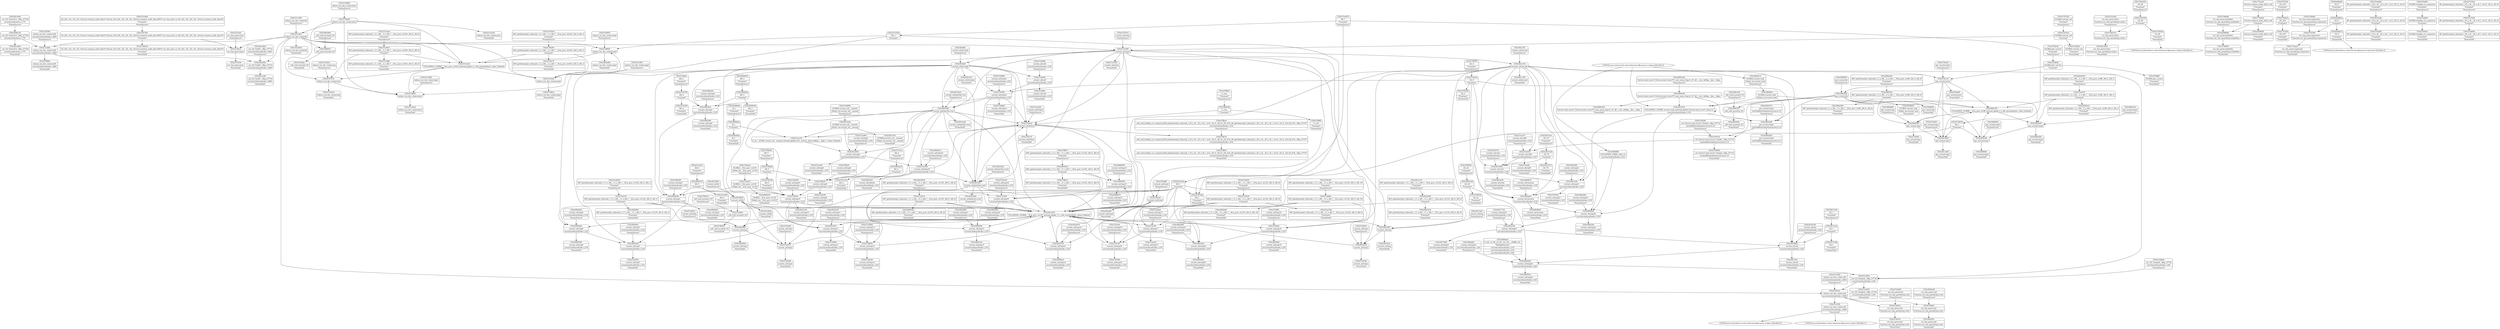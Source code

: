 digraph {
	CE0x5806cf0 [shape=record,shape=Mrecord,label="{CE0x5806cf0|i1_true|*Constant*}"]
	CE0x57f0be0 [shape=record,shape=Mrecord,label="{CE0x57f0be0|current_sid:tmp9|security/selinux/hooks.c,218}"]
	CE0x74b3250 [shape=record,shape=Mrecord,label="{CE0x74b3250|i16_49|*Constant*|*SummSource*}"]
	CE0x57ec580 [shape=record,shape=Mrecord,label="{CE0x57ec580|selinux_tun_dev_create:tmp2|*SummSource*}"]
	CE0x57f03b0 [shape=record,shape=Mrecord,label="{CE0x57f03b0|i32_22|*Constant*|*SummSource*}"]
	CE0x580d990 [shape=record,shape=Mrecord,label="{CE0x580d990|COLLAPSED:_CMRE:_elem_0::|security/selinux/hooks.c,218}"]
	CE0x57d6b80 [shape=record,shape=Mrecord,label="{CE0x57d6b80|avc_has_perm:auditdata|Function::avc_has_perm&Arg::auditdata::|*SummSource*}"]
	CE0x57f5200 [shape=record,shape=Mrecord,label="{CE0x57f5200|i32_0|*Constant*|*SummSink*}"]
	CE0x58180a0 [shape=record,shape=Mrecord,label="{CE0x58180a0|current_sid:sid|security/selinux/hooks.c,220}"]
	CE0x58093e0 [shape=record,shape=Mrecord,label="{CE0x58093e0|i64*_getelementptr_inbounds_(_11_x_i64_,_11_x_i64_*___llvm_gcov_ctr125,_i64_0,_i64_8)|*Constant*}"]
	CE0x5800230 [shape=record,shape=Mrecord,label="{CE0x5800230|GLOBAL:__llvm_gcov_ctr125|Global_var:__llvm_gcov_ctr125|*SummSink*}"]
	CE0x57ea420 [shape=record,shape=Mrecord,label="{CE0x57ea420|current_sid:if.then|*SummSource*}"]
	CE0x5801b30 [shape=record,shape=Mrecord,label="{CE0x5801b30|current_sid:cred|security/selinux/hooks.c,218|*SummSink*}"]
	CE0x580daa0 [shape=record,shape=Mrecord,label="{CE0x580daa0|current_sid:security|security/selinux/hooks.c,218}"]
	CE0x57f0f00 [shape=record,shape=Mrecord,label="{CE0x57f0f00|selinux_tun_dev_create:call1|security/selinux/hooks.c,4661|*SummSink*}"]
	CE0x57e6ed0 [shape=record,shape=Mrecord,label="{CE0x57e6ed0|current_sid:tmp3|*SummSink*}"]
	CE0x50d8120 [shape=record,shape=Mrecord,label="{CE0x50d8120|_ret_i32_%retval.0,_!dbg_!27728|security/selinux/avc.c,775}"]
	CE0x57e1b00 [shape=record,shape=Mrecord,label="{CE0x57e1b00|selinux_tun_dev_create:call|security/selinux/hooks.c,4652|*SummSource*}"]
	CE0x5806bc0 [shape=record,shape=Mrecord,label="{CE0x5806bc0|current_sid:tmp14|security/selinux/hooks.c,218|*SummSink*}"]
	CE0x5802c90 [shape=record,shape=Mrecord,label="{CE0x5802c90|current_sid:tobool1|security/selinux/hooks.c,218|*SummSink*}"]
	CE0x57e95f0 [shape=record,shape=Mrecord,label="{CE0x57e95f0|current_sid:tobool|security/selinux/hooks.c,218}"]
	CE0x5815400 [shape=record,shape=Mrecord,label="{CE0x5815400|current_sid:cred|security/selinux/hooks.c,218}"]
	CE0x57eef40 [shape=record,shape=Mrecord,label="{CE0x57eef40|get_current:tmp1|*SummSource*}"]
	CE0x57f4d50 [shape=record,shape=Mrecord,label="{CE0x57f4d50|i64*_getelementptr_inbounds_(_2_x_i64_,_2_x_i64_*___llvm_gcov_ctr410,_i64_0,_i64_1)|*Constant*}"]
	CE0x5815120 [shape=record,shape=Mrecord,label="{CE0x5815120|i32_78|*Constant*}"]
	CE0x5814870 [shape=record,shape=Mrecord,label="{CE0x5814870|current_sid:tmp11|security/selinux/hooks.c,218}"]
	CE0x58059c0 [shape=record,shape=Mrecord,label="{CE0x58059c0|current_sid:tmp4|security/selinux/hooks.c,218}"]
	"CONST[source:0(mediator),value:2(dynamic)][purpose:{object}][SnkIdx:2]"
	CE0x580e4a0 [shape=record,shape=Mrecord,label="{CE0x580e4a0|get_current:bb}"]
	CE0x57f0240 [shape=record,shape=Mrecord,label="{CE0x57f0240|current_sid:tmp21|security/selinux/hooks.c,218|*SummSink*}"]
	CE0x57f1920 [shape=record,shape=Mrecord,label="{CE0x57f1920|i32_218|*Constant*|*SummSource*}"]
	CE0x57edb10 [shape=record,shape=Mrecord,label="{CE0x57edb10|current_sid:tmp2|*SummSource*}"]
	CE0x57d7220 [shape=record,shape=Mrecord,label="{CE0x57d7220|GLOBAL:current_sid|*Constant*|*SummSource*}"]
	CE0x581ecd0 [shape=record,shape=Mrecord,label="{CE0x581ecd0|_ret_i32_%call1,_!dbg_!27714|security/selinux/hooks.c,4661|*SummSink*}"]
	CE0x57fc790 [shape=record,shape=Mrecord,label="{CE0x57fc790|i32_(i32,_i32,_i16,_i32,_%struct.common_audit_data*)*_bitcast_(i32_(i32,_i32,_i16,_i32,_%struct.common_audit_data.495*)*_avc_has_perm_to_i32_(i32,_i32,_i16,_i32,_%struct.common_audit_data*)*)|*Constant*}"]
	CE0x5801e50 [shape=record,shape=Mrecord,label="{CE0x5801e50|current_sid:tmp21|security/selinux/hooks.c,218}"]
	CE0x581c8c0 [shape=record,shape=Mrecord,label="{CE0x581c8c0|current_sid:land.lhs.true2}"]
	CE0x57d7380 [shape=record,shape=Mrecord,label="{CE0x57d7380|avc_has_perm:requested|Function::avc_has_perm&Arg::requested::}"]
	CE0x57e4bf0 [shape=record,shape=Mrecord,label="{CE0x57e4bf0|current_sid:call|security/selinux/hooks.c,218|*SummSink*}"]
	CE0x57f01b0 [shape=record,shape=Mrecord,label="{CE0x57f01b0|i64*_getelementptr_inbounds_(_11_x_i64_,_11_x_i64_*___llvm_gcov_ctr125,_i64_0,_i64_10)|*Constant*|*SummSource*}"]
	CE0x580cb30 [shape=record,shape=Mrecord,label="{CE0x580cb30|_call_void_mcount()_#3|*SummSink*}"]
	CE0x57ec200 [shape=record,shape=Mrecord,label="{CE0x57ec200|current_sid:tmp8|security/selinux/hooks.c,218|*SummSink*}"]
	CE0x580f680 [shape=record,shape=Mrecord,label="{CE0x580f680|get_current:bb|*SummSink*}"]
	CE0x57fc560 [shape=record,shape=Mrecord,label="{CE0x57fc560|current_sid:tmp18|security/selinux/hooks.c,218|*SummSink*}"]
	CE0x5804540 [shape=record,shape=Mrecord,label="{CE0x5804540|i64*_getelementptr_inbounds_(_11_x_i64_,_11_x_i64_*___llvm_gcov_ctr125,_i64_0,_i64_6)|*Constant*|*SummSink*}"]
	CE0x57f0ad0 [shape=record,shape=Mrecord,label="{CE0x57f0ad0|i64_5|*Constant*}"]
	CE0x57f44d0 [shape=record,shape=Mrecord,label="{CE0x57f44d0|get_current:entry|*SummSink*}"]
	CE0x5821010 [shape=record,shape=Mrecord,label="{CE0x5821010|current_sid:do.body|*SummSink*}"]
	CE0x57d7ae0 [shape=record,shape=Mrecord,label="{CE0x57d7ae0|i64*_getelementptr_inbounds_(_2_x_i64_,_2_x_i64_*___llvm_gcov_ctr410,_i64_0,_i64_0)|*Constant*|*SummSource*}"]
	CE0x580d7c0 [shape=record,shape=Mrecord,label="{CE0x580d7c0|GLOBAL:current_task|Global_var:current_task|*SummSource*}"]
	CE0x57ef400 [shape=record,shape=Mrecord,label="{CE0x57ef400|get_current:tmp|*SummSink*}"]
	CE0x5818140 [shape=record,shape=Mrecord,label="{CE0x5818140|current_sid:sid|security/selinux/hooks.c,220|*SummSource*}"]
	CE0x57ee780 [shape=record,shape=Mrecord,label="{CE0x57ee780|i64*_getelementptr_inbounds_(_11_x_i64_,_11_x_i64_*___llvm_gcov_ctr125,_i64_0,_i64_9)|*Constant*|*SummSink*}"]
	CE0x57e4470 [shape=record,shape=Mrecord,label="{CE0x57e4470|i64_1|*Constant*|*SummSource*}"]
	CE0x57e21d0 [shape=record,shape=Mrecord,label="{CE0x57e21d0|selinux_tun_dev_create:entry|*SummSink*}"]
	CE0x57edc70 [shape=record,shape=Mrecord,label="{CE0x57edc70|current_sid:tmp3}"]
	CE0x6e9da10 [shape=record,shape=Mrecord,label="{CE0x6e9da10|i32_8|*Constant*|*SummSink*}"]
	CE0x57f0b40 [shape=record,shape=Mrecord,label="{CE0x57f0b40|i64_5|*Constant*|*SummSource*}"]
	CE0x57ebd60 [shape=record,shape=Mrecord,label="{CE0x57ebd60|i8*_getelementptr_inbounds_(_25_x_i8_,_25_x_i8_*_.str3,_i32_0,_i32_0)|*Constant*|*SummSource*}"]
	CE0x5809590 [shape=record,shape=Mrecord,label="{CE0x5809590|current_sid:tmp15|security/selinux/hooks.c,218}"]
	CE0x57fa8c0 [shape=record,shape=Mrecord,label="{CE0x57fa8c0|GLOBAL:lockdep_rcu_suspicious|*Constant*|*SummSink*}"]
	CE0x581b650 [shape=record,shape=Mrecord,label="{CE0x581b650|_ret_i32_%call1,_!dbg_!27714|security/selinux/hooks.c,4661}"]
	CE0x58036f0 [shape=record,shape=Mrecord,label="{CE0x58036f0|i64*_getelementptr_inbounds_(_11_x_i64_,_11_x_i64_*___llvm_gcov_ctr125,_i64_0,_i64_1)|*Constant*|*SummSink*}"]
	CE0x57f0dc0 [shape=record,shape=Mrecord,label="{CE0x57f0dc0|current_sid:tmp10|security/selinux/hooks.c,218}"]
	CE0x580dbb0 [shape=record,shape=Mrecord,label="{CE0x580dbb0|current_sid:security|security/selinux/hooks.c,218|*SummSink*}"]
	CE0x5822380 [shape=record,shape=Mrecord,label="{CE0x5822380|i64*_getelementptr_inbounds_(_11_x_i64_,_11_x_i64_*___llvm_gcov_ctr125,_i64_0,_i64_0)|*Constant*}"]
	CE0x57e5990 [shape=record,shape=Mrecord,label="{CE0x57e5990|current_sid:tmp12|security/selinux/hooks.c,218|*SummSource*}"]
	CE0x57e8fc0 [shape=record,shape=Mrecord,label="{CE0x57e8fc0|i64_2|*Constant*|*SummSource*}"]
	CE0x57fff50 [shape=record,shape=Mrecord,label="{CE0x57fff50|_call_void_lockdep_rcu_suspicious(i8*_getelementptr_inbounds_(_25_x_i8_,_25_x_i8_*_.str3,_i32_0,_i32_0),_i32_218,_i8*_getelementptr_inbounds_(_45_x_i8_,_45_x_i8_*_.str12,_i32_0,_i32_0))_#10,_!dbg_!27727|security/selinux/hooks.c,218|*SummSink*}"]
	CE0x57fa9e0 [shape=record,shape=Mrecord,label="{CE0x57fa9e0|i32_218|*Constant*}"]
	CE0x57f14a0 [shape=record,shape=Mrecord,label="{CE0x57f14a0|avc_has_perm:entry|*SummSource*}"]
	CE0x57fc3e0 [shape=record,shape=Mrecord,label="{CE0x57fc3e0|current_sid:tmp18|security/selinux/hooks.c,218|*SummSource*}"]
	CE0x58235f0 [shape=record,shape=Mrecord,label="{CE0x58235f0|current_sid:tmp}"]
	CE0x580e1d0 [shape=record,shape=Mrecord,label="{CE0x580e1d0|current_sid:tmp23|security/selinux/hooks.c,218}"]
	CE0x5803d20 [shape=record,shape=Mrecord,label="{CE0x5803d20|current_sid:tmp6|security/selinux/hooks.c,218|*SummSource*}"]
	CE0x50d80b0 [shape=record,shape=Mrecord,label="{CE0x50d80b0|avc_has_perm:auditdata|Function::avc_has_perm&Arg::auditdata::}"]
	CE0x5862300 [shape=record,shape=Mrecord,label="{CE0x5862300|%struct.task_struct*_(%struct.task_struct**)*_asm_movq_%gs:$_1:P_,$0_,_r,im,_dirflag_,_fpsr_,_flags_|*SummSource*}"]
	CE0x5813720 [shape=record,shape=Mrecord,label="{CE0x5813720|GLOBAL:current_sid.__warned|Global_var:current_sid.__warned|*SummSink*}"]
	CE0x58064e0 [shape=record,shape=Mrecord,label="{CE0x58064e0|i8_1|*Constant*}"]
	CE0x57e9740 [shape=record,shape=Mrecord,label="{CE0x57e9740|i64_2|*Constant*}"]
	CE0x580eb40 [shape=record,shape=Mrecord,label="{CE0x580eb40|current_sid:tmp24|security/selinux/hooks.c,220}"]
	CE0x6e9da80 [shape=record,shape=Mrecord,label="{CE0x6e9da80|i32_8|*Constant*|*SummSource*}"]
	CE0x58152e0 [shape=record,shape=Mrecord,label="{CE0x58152e0|i32_78|*Constant*|*SummSource*}"]
	CE0x57e6af0 [shape=record,shape=Mrecord,label="{CE0x57e6af0|selinux_tun_dev_create:tmp1}"]
	CE0x5805b80 [shape=record,shape=Mrecord,label="{CE0x5805b80|i64*_getelementptr_inbounds_(_11_x_i64_,_11_x_i64_*___llvm_gcov_ctr125,_i64_0,_i64_10)|*Constant*|*SummSink*}"]
	CE0x57d7a30 [shape=record,shape=Mrecord,label="{CE0x57d7a30|i64_1|*Constant*|*SummSink*}"]
	CE0x5814740 [shape=record,shape=Mrecord,label="{CE0x5814740|current_sid:tmp10|security/selinux/hooks.c,218|*SummSink*}"]
	CE0x57e33f0 [shape=record,shape=Mrecord,label="{CE0x57e33f0|selinux_tun_dev_create:call|security/selinux/hooks.c,4652|*SummSink*}"]
	CE0x57ee7f0 [shape=record,shape=Mrecord,label="{CE0x57ee7f0|current_sid:tmp17|security/selinux/hooks.c,218}"]
	CE0x57efac0 [shape=record,shape=Mrecord,label="{CE0x57efac0|avc_has_perm:entry}"]
	CE0x57e29a0 [shape=record,shape=Mrecord,label="{CE0x57e29a0|current_sid:bb|*SummSink*}"]
	CE0x57ee670 [shape=record,shape=Mrecord,label="{CE0x57ee670|i64*_getelementptr_inbounds_(_2_x_i64_,_2_x_i64_*___llvm_gcov_ctr98,_i64_0,_i64_1)|*Constant*}"]
	CE0x57fdf80 [shape=record,shape=Mrecord,label="{CE0x57fdf80|GLOBAL:get_current|*Constant*|*SummSink*}"]
	CE0x5862790 [shape=record,shape=Mrecord,label="{CE0x5862790|COLLAPSED:_GCMRE___llvm_gcov_ctr98_internal_global_2_x_i64_zeroinitializer:_elem_0:default:}"]
	CE0x57d6bf0 [shape=record,shape=Mrecord,label="{CE0x57d6bf0|avc_has_perm:auditdata|Function::avc_has_perm&Arg::auditdata::|*SummSink*}"]
	CE0x580df30 [shape=record,shape=Mrecord,label="{CE0x580df30|current_sid:tmp22|security/selinux/hooks.c,218}"]
	CE0x57f4560 [shape=record,shape=Mrecord,label="{CE0x57f4560|_ret_%struct.task_struct*_%tmp4,_!dbg_!27714|./arch/x86/include/asm/current.h,14|*SummSource*}"]
	CE0x57df940 [shape=record,shape=Mrecord,label="{CE0x57df940|selinux_tun_dev_create:tmp3}"]
	CE0x57e34a0 [shape=record,shape=Mrecord,label="{CE0x57e34a0|selinux_tun_dev_create:tmp1|*SummSink*}"]
	CE0x58047e0 [shape=record,shape=Mrecord,label="{CE0x58047e0|current_sid:tmp13|security/selinux/hooks.c,218|*SummSink*}"]
	CE0x57eb940 [shape=record,shape=Mrecord,label="{CE0x57eb940|avc_has_perm:tsid|Function::avc_has_perm&Arg::tsid::|*SummSource*}"]
	CE0x57d70c0 [shape=record,shape=Mrecord,label="{CE0x57d70c0|current_sid:entry|*SummSource*}"]
	CE0x5810630 [shape=record,shape=Mrecord,label="{CE0x5810630|i64*_getelementptr_inbounds_(_11_x_i64_,_11_x_i64_*___llvm_gcov_ctr125,_i64_0,_i64_6)|*Constant*|*SummSource*}"]
	CE0x57f0cf0 [shape=record,shape=Mrecord,label="{CE0x57f0cf0|current_sid:tmp9|security/selinux/hooks.c,218|*SummSource*}"]
	CE0x57e2fd0 [shape=record,shape=Mrecord,label="{CE0x57e2fd0|selinux_tun_dev_create:call1|security/selinux/hooks.c,4661}"]
	CE0x57ebf30 [shape=record,shape=Mrecord,label="{CE0x57ebf30|GLOBAL:lockdep_rcu_suspicious|*Constant*}"]
	CE0x57e2630 [shape=record,shape=Mrecord,label="{CE0x57e2630|_ret_i32_%tmp24,_!dbg_!27742|security/selinux/hooks.c,220|*SummSink*}"]
	CE0x581d9e0 [shape=record,shape=Mrecord,label="{CE0x581d9e0|current_sid:bb|*SummSource*}"]
	CE0x57ecbf0 [shape=record,shape=Mrecord,label="{CE0x57ecbf0|current_sid:call4|security/selinux/hooks.c,218|*SummSink*}"]
	CE0x5845270 [shape=record,shape=Mrecord,label="{CE0x5845270|get_current:tmp4|./arch/x86/include/asm/current.h,14|*SummSource*}"]
	CE0x57e6d00 [shape=record,shape=Mrecord,label="{CE0x57e6d00|selinux_tun_dev_create:entry|*SummSource*}"]
	CE0x57e7f20 [shape=record,shape=Mrecord,label="{CE0x57e7f20|current_sid:tmp16|security/selinux/hooks.c,218}"]
	CE0x58058c0 [shape=record,shape=Mrecord,label="{CE0x58058c0|i64_3|*Constant*}"]
	CE0x5817ac0 [shape=record,shape=Mrecord,label="{CE0x5817ac0|i32_1|*Constant*}"]
	CE0x57e9e90 [shape=record,shape=Mrecord,label="{CE0x57e9e90|current_sid:tmp10|security/selinux/hooks.c,218|*SummSource*}"]
	CE0x581a440 [shape=record,shape=Mrecord,label="{CE0x581a440|_ret_i32_%retval.0,_!dbg_!27728|security/selinux/avc.c,775|*SummSink*}"]
	CE0x57e1650 [shape=record,shape=Mrecord,label="{CE0x57e1650|current_sid:entry|*SummSink*}"]
	CE0x57fcb10 [shape=record,shape=Mrecord,label="{CE0x57fcb10|selinux_tun_dev_create:call|security/selinux/hooks.c,4652}"]
	CE0x57e8900 [shape=record,shape=Mrecord,label="{CE0x57e8900|GLOBAL:current_sid.__warned|Global_var:current_sid.__warned|*SummSource*}"]
	CE0x5815470 [shape=record,shape=Mrecord,label="{CE0x5815470|COLLAPSED:_GCMRE_current_task_external_global_%struct.task_struct*:_elem_0::|security/selinux/hooks.c,218}"]
	CE0x581a4b0 [shape=record,shape=Mrecord,label="{CE0x581a4b0|_ret_i32_%call1,_!dbg_!27714|security/selinux/hooks.c,4661|*SummSource*}"]
	CE0x580f350 [shape=record,shape=Mrecord,label="{CE0x580f350|current_sid:tmp24|security/selinux/hooks.c,220|*SummSink*}"]
	CE0x580f7b0 [shape=record,shape=Mrecord,label="{CE0x580f7b0|i64*_getelementptr_inbounds_(_2_x_i64_,_2_x_i64_*___llvm_gcov_ctr98,_i64_0,_i64_0)|*Constant*}"]
	CE0x57e3810 [shape=record,shape=Mrecord,label="{CE0x57e3810|i64*_getelementptr_inbounds_(_2_x_i64_,_2_x_i64_*___llvm_gcov_ctr410,_i64_0,_i64_0)|*Constant*}"]
	CE0x5816660 [shape=record,shape=Mrecord,label="{CE0x5816660|current_sid:tmp13|security/selinux/hooks.c,218|*SummSource*}"]
	CE0x57e26e0 [shape=record,shape=Mrecord,label="{CE0x57e26e0|selinux_tun_dev_create:tmp|*SummSource*}"]
	CE0x57e6db0 [shape=record,shape=Mrecord,label="{CE0x57e6db0|avc_has_perm:requested|Function::avc_has_perm&Arg::requested::|*SummSource*}"]
	CE0x5805c60 [shape=record,shape=Mrecord,label="{CE0x5805c60|current_sid:tmp20|security/selinux/hooks.c,218}"]
	CE0x57fed80 [shape=record,shape=Mrecord,label="{CE0x57fed80|current_sid:if.end|*SummSource*}"]
	CE0x580ca30 [shape=record,shape=Mrecord,label="{CE0x580ca30|_call_void_mcount()_#3|*SummSource*}"]
	CE0x5804e90 [shape=record,shape=Mrecord,label="{CE0x5804e90|current_sid:tmp5|security/selinux/hooks.c,218}"]
	CE0x57fcaa0 [shape=record,shape=Mrecord,label="{CE0x57fcaa0|_call_void_mcount()_#3|*SummSink*}"]
	CE0x5805a60 [shape=record,shape=Mrecord,label="{CE0x5805a60|selinux_tun_dev_create:tmp3|*SummSink*}"]
	CE0x581a590 [shape=record,shape=Mrecord,label="{CE0x581a590|_ret_i32_%retval.0,_!dbg_!27728|security/selinux/avc.c,775|*SummSource*}"]
	CE0x57fd850 [shape=record,shape=Mrecord,label="{CE0x57fd850|current_sid:tmp12|security/selinux/hooks.c,218}"]
	CE0x5805d60 [shape=record,shape=Mrecord,label="{CE0x5805d60|current_sid:tmp20|security/selinux/hooks.c,218|*SummSource*}"]
	CE0x5815570 [shape=record,shape=Mrecord,label="{CE0x5815570|current_sid:cred|security/selinux/hooks.c,218|*SummSource*}"]
	CE0x580e850 [shape=record,shape=Mrecord,label="{CE0x580e850|i64*_getelementptr_inbounds_(_2_x_i64_,_2_x_i64_*___llvm_gcov_ctr98,_i64_0,_i64_0)|*Constant*|*SummSink*}"]
	CE0x57d74c0 [shape=record,shape=Mrecord,label="{CE0x57d74c0|GLOBAL:current_sid|*Constant*}"]
	CE0x57f1430 [shape=record,shape=Mrecord,label="{CE0x57f1430|avc_has_perm:entry|*SummSink*}"]
	CE0x580d5d0 [shape=record,shape=Mrecord,label="{CE0x580d5d0|get_current:tmp4|./arch/x86/include/asm/current.h,14|*SummSink*}"]
	CE0x57eb810 [shape=record,shape=Mrecord,label="{CE0x57eb810|avc_has_perm:tsid|Function::avc_has_perm&Arg::tsid::}"]
	CE0x57eb2e0 [shape=record,shape=Mrecord,label="{CE0x57eb2e0|GLOBAL:__llvm_gcov_ctr125|Global_var:__llvm_gcov_ctr125|*SummSource*}"]
	CE0x5836b50 [shape=record,shape=Mrecord,label="{CE0x5836b50|GLOBAL:current_task|Global_var:current_task|*SummSink*}"]
	CE0x5802f30 [shape=record,shape=Mrecord,label="{CE0x5802f30|avc_has_perm:ssid|Function::avc_has_perm&Arg::ssid::|*SummSink*}"]
	CE0x5836250 [shape=record,shape=Mrecord,label="{CE0x5836250|i64*_getelementptr_inbounds_(_2_x_i64_,_2_x_i64_*___llvm_gcov_ctr98,_i64_0,_i64_1)|*Constant*|*SummSource*}"]
	CE0x58063b0 [shape=record,shape=Mrecord,label="{CE0x58063b0|current_sid:tmp16|security/selinux/hooks.c,218|*SummSink*}"]
	CE0x57e23a0 [shape=record,shape=Mrecord,label="{CE0x57e23a0|avc_has_perm:tclass|Function::avc_has_perm&Arg::tclass::|*SummSource*}"]
	CE0x74b3310 [shape=record,shape=Mrecord,label="{CE0x74b3310|avc_has_perm:tclass|Function::avc_has_perm&Arg::tclass::}"]
	CE0x775aa50 [shape=record,shape=Mrecord,label="{CE0x775aa50|%struct.common_audit_data*_null|*Constant*|*SummSource*}"]
	CE0x580ebb0 [shape=record,shape=Mrecord,label="{CE0x580ebb0|current_sid:tmp24|security/selinux/hooks.c,220|*SummSource*}"]
	CE0x57dfc70 [shape=record,shape=Mrecord,label="{CE0x57dfc70|i64*_getelementptr_inbounds_(_2_x_i64_,_2_x_i64_*___llvm_gcov_ctr410,_i64_0,_i64_1)|*Constant*|*SummSink*}"]
	CE0x58026a0 [shape=record,shape=Mrecord,label="{CE0x58026a0|i8_1|*Constant*|*SummSink*}"]
	CE0x58119a0 [shape=record,shape=Mrecord,label="{CE0x58119a0|current_sid:tmp|*SummSource*}"]
	CE0x5808560 [shape=record,shape=Mrecord,label="{CE0x5808560|get_current:tmp}"]
	CE0x5811a10 [shape=record,shape=Mrecord,label="{CE0x5811a10|i64*_getelementptr_inbounds_(_11_x_i64_,_11_x_i64_*___llvm_gcov_ctr125,_i64_0,_i64_0)|*Constant*|*SummSource*}"]
	CE0x57ea4c0 [shape=record,shape=Mrecord,label="{CE0x57ea4c0|current_sid:if.then}"]
	CE0x581c7d0 [shape=record,shape=Mrecord,label="{CE0x581c7d0|current_sid:do.end|*SummSink*}"]
	CE0x775a9e0 [shape=record,shape=Mrecord,label="{CE0x775a9e0|%struct.common_audit_data*_null|*Constant*}"]
	CE0x57fc690 [shape=record,shape=Mrecord,label="{CE0x57fc690|current_sid:tmp19|security/selinux/hooks.c,218}"]
	CE0x57e3290 [shape=record,shape=Mrecord,label="{CE0x57e3290|current_sid:entry}"]
	CE0x5800360 [shape=record,shape=Mrecord,label="{CE0x5800360|current_sid:tmp5|security/selinux/hooks.c,218|*SummSink*}"]
	CE0x5813850 [shape=record,shape=Mrecord,label="{CE0x5813850|current_sid:tmp8|security/selinux/hooks.c,218}"]
	"CONST[source:0(mediator),value:0(static)][purpose:{operation}][SnkIdx:3]"
	CE0x57ec090 [shape=record,shape=Mrecord,label="{CE0x57ec090|current_sid:tmp8|security/selinux/hooks.c,218|*SummSource*}"]
	CE0x57de5c0 [shape=record,shape=Mrecord,label="{CE0x57de5c0|avc_has_perm:tsid|Function::avc_has_perm&Arg::tsid::|*SummSink*}"]
	CE0x5811830 [shape=record,shape=Mrecord,label="{CE0x5811830|COLLAPSED:_GCMRE___llvm_gcov_ctr125_internal_global_11_x_i64_zeroinitializer:_elem_0:default:}"]
	CE0x580cbd0 [shape=record,shape=Mrecord,label="{CE0x580cbd0|get_current:tmp4|./arch/x86/include/asm/current.h,14}"]
	CE0x57e9660 [shape=record,shape=Mrecord,label="{CE0x57e9660|current_sid:tobool|security/selinux/hooks.c,218|*SummSource*}"]
	CE0x57e4930 [shape=record,shape=Mrecord,label="{CE0x57e4930|i64*_getelementptr_inbounds_(_11_x_i64_,_11_x_i64_*___llvm_gcov_ctr125,_i64_0,_i64_1)|*Constant*|*SummSource*}"]
	CE0x57eec20 [shape=record,shape=Mrecord,label="{CE0x57eec20|current_sid:tmp17|security/selinux/hooks.c,218|*SummSink*}"]
	CE0x5817750 [shape=record,shape=Mrecord,label="{CE0x5817750|current_sid:tmp23|security/selinux/hooks.c,218|*SummSource*}"]
	CE0x58003d0 [shape=record,shape=Mrecord,label="{CE0x58003d0|current_sid:tmp6|security/selinux/hooks.c,218}"]
	CE0x57fc1f0 [shape=record,shape=Mrecord,label="{CE0x57fc1f0|current_sid:tmp18|security/selinux/hooks.c,218}"]
	CE0x58135a0 [shape=record,shape=Mrecord,label="{CE0x58135a0|GLOBAL:current_sid.__warned|Global_var:current_sid.__warned}"]
	CE0x57e98c0 [shape=record,shape=Mrecord,label="{CE0x57e98c0|selinux_tun_dev_create:tmp2|*SummSink*}"]
	CE0x580db10 [shape=record,shape=Mrecord,label="{CE0x580db10|current_sid:security|security/selinux/hooks.c,218|*SummSource*}"]
	CE0x581fe00 [shape=record,shape=Mrecord,label="{CE0x581fe00|current_sid:if.end|*SummSink*}"]
	CE0x58623e0 [shape=record,shape=Mrecord,label="{CE0x58623e0|%struct.task_struct*_(%struct.task_struct**)*_asm_movq_%gs:$_1:P_,$0_,_r,im,_dirflag_,_fpsr_,_flags_|*SummSink*}"]
	CE0x5805ee0 [shape=record,shape=Mrecord,label="{CE0x5805ee0|current_sid:tmp20|security/selinux/hooks.c,218|*SummSink*}"]
	CE0x58054a0 [shape=record,shape=Mrecord,label="{CE0x58054a0|current_sid:tmp4|security/selinux/hooks.c,218|*SummSource*}"]
	CE0x5862c60 [shape=record,shape=Mrecord,label="{CE0x5862c60|get_current:tmp2}"]
	CE0x5815ed0 [shape=record,shape=Mrecord,label="{CE0x5815ed0|i8*_getelementptr_inbounds_(_25_x_i8_,_25_x_i8_*_.str3,_i32_0,_i32_0)|*Constant*}"]
	CE0x58066b0 [shape=record,shape=Mrecord,label="{CE0x58066b0|i8_1|*Constant*|*SummSource*}"]
	CE0x57e4e90 [shape=record,shape=Mrecord,label="{CE0x57e4e90|current_sid:call|security/selinux/hooks.c,218}"]
	CE0x5800540 [shape=record,shape=Mrecord,label="{CE0x5800540|current_sid:tmp6|security/selinux/hooks.c,218|*SummSink*}"]
	CE0x5836310 [shape=record,shape=Mrecord,label="{CE0x5836310|i64*_getelementptr_inbounds_(_2_x_i64_,_2_x_i64_*___llvm_gcov_ctr98,_i64_0,_i64_1)|*Constant*|*SummSink*}"]
	CE0x5813e30 [shape=record,shape=Mrecord,label="{CE0x5813e30|current_sid:land.lhs.true|*SummSink*}"]
	CE0x5801a60 [shape=record,shape=Mrecord,label="{CE0x5801a60|current_sid:land.lhs.true}"]
	CE0x57dfed0 [shape=record,shape=Mrecord,label="{CE0x57dfed0|selinux_tun_dev_create:entry}"]
	CE0x580e060 [shape=record,shape=Mrecord,label="{CE0x580e060|current_sid:tmp22|security/selinux/hooks.c,218|*SummSource*}"]
	CE0x57e6000 [shape=record,shape=Mrecord,label="{CE0x57e6000|i8*_getelementptr_inbounds_(_45_x_i8_,_45_x_i8_*_.str12,_i32_0,_i32_0)|*Constant*|*SummSink*}"]
	CE0x6e9d9a0 [shape=record,shape=Mrecord,label="{CE0x6e9d9a0|i32_8|*Constant*}"]
	CE0x57de550 [shape=record,shape=Mrecord,label="{CE0x57de550|i16_49|*Constant*}"]
	CE0x57e5880 [shape=record,shape=Mrecord,label="{CE0x57e5880|current_sid:tmp11|security/selinux/hooks.c,218|*SummSink*}"]
	CE0x57e6ba0 [shape=record,shape=Mrecord,label="{CE0x57e6ba0|_ret_i32_%tmp24,_!dbg_!27742|security/selinux/hooks.c,220|*SummSource*}"]
	CE0x57fb650 [shape=record,shape=Mrecord,label="{CE0x57fb650|_call_void_mcount()_#3|*SummSink*}"]
	CE0x5817fc0 [shape=record,shape=Mrecord,label="{CE0x5817fc0|current_sid:sid|security/selinux/hooks.c,220|*SummSink*}"]
	"CONST[source:2(external),value:2(dynamic)][purpose:{subject}][SrcIdx:2]"
	CE0x581db50 [shape=record,shape=Mrecord,label="{CE0x581db50|current_sid:bb}"]
	CE0x57ff9f0 [shape=record,shape=Mrecord,label="{CE0x57ff9f0|i1_true|*Constant*|*SummSink*}"]
	CE0x5805580 [shape=record,shape=Mrecord,label="{CE0x5805580|current_sid:tmp4|security/selinux/hooks.c,218|*SummSink*}"]
	CE0x5813dc0 [shape=record,shape=Mrecord,label="{CE0x5813dc0|current_sid:land.lhs.true|*SummSource*}"]
	CE0x57e87a0 [shape=record,shape=Mrecord,label="{CE0x57e87a0|current_sid:tmp7|security/selinux/hooks.c,218|*SummSink*}"]
	CE0x5810ea0 [shape=record,shape=Mrecord,label="{CE0x5810ea0|i64_1|*Constant*}"]
	CE0x5816970 [shape=record,shape=Mrecord,label="{CE0x5816970|current_sid:tmp14|security/selinux/hooks.c,218|*SummSource*}"]
	CE0x5808ea0 [shape=record,shape=Mrecord,label="{CE0x5808ea0|0:_i32,_4:_i32,_8:_i32,_12:_i32,_:_CMRE_4,8_|*MultipleSource*|security/selinux/hooks.c,218|security/selinux/hooks.c,218|security/selinux/hooks.c,220}"]
	CE0x57f5050 [shape=record,shape=Mrecord,label="{CE0x57f5050|i32_0|*Constant*|*SummSource*}"]
	CE0x5817e60 [shape=record,shape=Mrecord,label="{CE0x5817e60|i32_1|*Constant*|*SummSink*}"]
	CE0x5801fd0 [shape=record,shape=Mrecord,label="{CE0x5801fd0|current_sid:tmp21|security/selinux/hooks.c,218|*SummSource*}"]
	CE0x57ff8c0 [shape=record,shape=Mrecord,label="{CE0x57ff8c0|i1_true|*Constant*|*SummSource*}"]
	CE0x5805bf0 [shape=record,shape=Mrecord,label="{CE0x5805bf0|current_sid:tmp19|security/selinux/hooks.c,218|*SummSink*}"]
	CE0x57ffe70 [shape=record,shape=Mrecord,label="{CE0x57ffe70|_call_void_lockdep_rcu_suspicious(i8*_getelementptr_inbounds_(_25_x_i8_,_25_x_i8_*_.str3,_i32_0,_i32_0),_i32_218,_i8*_getelementptr_inbounds_(_45_x_i8_,_45_x_i8_*_.str12,_i32_0,_i32_0))_#10,_!dbg_!27727|security/selinux/hooks.c,218}"]
	CE0x5803060 [shape=record,shape=Mrecord,label="{CE0x5803060|_call_void_mcount()_#3|*SummSource*}"]
	CE0x57ef870 [shape=record,shape=Mrecord,label="{CE0x57ef870|i64_1|*Constant*}"]
	CE0x580f0b0 [shape=record,shape=Mrecord,label="{CE0x580f0b0|get_current:tmp3|*SummSink*}"]
	CE0x57d7010 [shape=record,shape=Mrecord,label="{CE0x57d7010|selinux_tun_dev_create:tmp}"]
	CE0x581ffe0 [shape=record,shape=Mrecord,label="{CE0x581ffe0|current_sid:do.body|*SummSource*}"]
	CE0x57fe110 [shape=record,shape=Mrecord,label="{CE0x57fe110|get_current:entry}"]
	CE0x5805430 [shape=record,shape=Mrecord,label="{CE0x5805430|i64_3|*Constant*|*SummSink*}"]
	CE0x58002f0 [shape=record,shape=Mrecord,label="{CE0x58002f0|current_sid:tmp5|security/selinux/hooks.c,218|*SummSource*}"]
	CE0x57ebdd0 [shape=record,shape=Mrecord,label="{CE0x57ebdd0|i8*_getelementptr_inbounds_(_25_x_i8_,_25_x_i8_*_.str3,_i32_0,_i32_0)|*Constant*|*SummSink*}"]
	CE0x57de630 [shape=record,shape=Mrecord,label="{CE0x57de630|i16_49|*Constant*|*SummSink*}"]
	CE0x57f1310 [shape=record,shape=Mrecord,label="{CE0x57f1310|i64_4|*Constant*|*SummSink*}"]
	CE0x57ffee0 [shape=record,shape=Mrecord,label="{CE0x57ffee0|_call_void_lockdep_rcu_suspicious(i8*_getelementptr_inbounds_(_25_x_i8_,_25_x_i8_*_.str3,_i32_0,_i32_0),_i32_218,_i8*_getelementptr_inbounds_(_45_x_i8_,_45_x_i8_*_.str12,_i32_0,_i32_0))_#10,_!dbg_!27727|security/selinux/hooks.c,218|*SummSource*}"]
	CE0x57f47a0 [shape=record,shape=Mrecord,label="{CE0x57f47a0|_ret_%struct.task_struct*_%tmp4,_!dbg_!27714|./arch/x86/include/asm/current.h,14}"]
	CE0x580f150 [shape=record,shape=Mrecord,label="{CE0x580f150|_call_void_mcount()_#3}"]
	CE0x57ec300 [shape=record,shape=Mrecord,label="{CE0x57ec300|current_sid:tobool1|security/selinux/hooks.c,218}"]
	CE0x5806f10 [shape=record,shape=Mrecord,label="{CE0x5806f10|_call_void_mcount()_#3}"]
	CE0x5814a70 [shape=record,shape=Mrecord,label="{CE0x5814a70|current_sid:tmp11|security/selinux/hooks.c,218|*SummSource*}"]
	CE0x57e3d90 [shape=record,shape=Mrecord,label="{CE0x57e3d90|selinux_tun_dev_create:tmp1|*SummSource*}"]
	CE0x580f040 [shape=record,shape=Mrecord,label="{CE0x580f040|get_current:tmp3|*SummSource*}"]
	CE0x57e3340 [shape=record,shape=Mrecord,label="{CE0x57e3340|i64_1|*Constant*}"]
	CE0x58178d0 [shape=record,shape=Mrecord,label="{CE0x58178d0|current_sid:tmp23|security/selinux/hooks.c,218|*SummSink*}"]
	CE0x57fec70 [shape=record,shape=Mrecord,label="{CE0x57fec70|current_sid:if.then|*SummSink*}"]
	CE0x57ee5a0 [shape=record,shape=Mrecord,label="{CE0x57ee5a0|selinux_tun_dev_create:tmp2}"]
	CE0x57e4ce0 [shape=record,shape=Mrecord,label="{CE0x57e4ce0|i32_0|*Constant*}"]
	CE0x57d7820 [shape=record,shape=Mrecord,label="{CE0x57d7820|i64*_getelementptr_inbounds_(_2_x_i64_,_2_x_i64_*___llvm_gcov_ctr410,_i64_0,_i64_1)|*Constant*|*SummSource*}"]
	CE0x57e47b0 [shape=record,shape=Mrecord,label="{CE0x57e47b0|current_sid:tmp1|*SummSink*}"]
	CE0x5810e30 [shape=record,shape=Mrecord,label="{CE0x5810e30|current_sid:tmp1}"]
	CE0x5803e50 [shape=record,shape=Mrecord,label="{CE0x5803e50|current_sid:tmp7|security/selinux/hooks.c,218}"]
	CE0x57f0e90 [shape=record,shape=Mrecord,label="{CE0x57f0e90|selinux_tun_dev_create:call1|security/selinux/hooks.c,4661|*SummSource*}"]
	CE0x57fece0 [shape=record,shape=Mrecord,label="{CE0x57fece0|current_sid:if.end}"]
	CE0x5862800 [shape=record,shape=Mrecord,label="{CE0x5862800|get_current:tmp|*SummSource*}"]
	CE0x57f4840 [shape=record,shape=Mrecord,label="{CE0x57f4840|_ret_%struct.task_struct*_%tmp4,_!dbg_!27714|./arch/x86/include/asm/current.h,14|*SummSink*}"]
	CE0x5822290 [shape=record,shape=Mrecord,label="{CE0x5822290|current_sid:land.lhs.true2|*SummSink*}"]
	CE0x57e19c0 [shape=record,shape=Mrecord,label="{CE0x57e19c0|selinux_tun_dev_create:bb}"]
	CE0x58167c0 [shape=record,shape=Mrecord,label="{CE0x58167c0|current_sid:tmp14|security/selinux/hooks.c,218}"]
	CE0x5802dc0 [shape=record,shape=Mrecord,label="{CE0x5802dc0|i64_4|*Constant*}"]
	CE0x57fde00 [shape=record,shape=Mrecord,label="{CE0x57fde00|GLOBAL:get_current|*Constant*|*SummSource*}"]
	CE0x50d8040 [shape=record,shape=Mrecord,label="{CE0x50d8040|%struct.common_audit_data*_null|*Constant*|*SummSink*}"]
	CE0x5802100 [shape=record,shape=Mrecord,label="{CE0x5802100|i32_22|*Constant*}"]
	CE0x57e3550 [shape=record,shape=Mrecord,label="{CE0x57e3550|_ret_i32_%tmp24,_!dbg_!27742|security/selinux/hooks.c,220}"]
	CE0x5803920 [shape=record,shape=Mrecord,label="{CE0x5803920|current_sid:tmp2|*SummSink*}"]
	CE0x57eba70 [shape=record,shape=Mrecord,label="{CE0x57eba70|GLOBAL:__llvm_gcov_ctr125|Global_var:__llvm_gcov_ctr125}"]
	CE0x57e9160 [shape=record,shape=Mrecord,label="{CE0x57e9160|i64_2|*Constant*|*SummSink*}"]
	CE0x5809600 [shape=record,shape=Mrecord,label="{CE0x5809600|current_sid:tmp15|security/selinux/hooks.c,218|*SummSource*}"]
	CE0x57e96d0 [shape=record,shape=Mrecord,label="{CE0x57e96d0|current_sid:tobool|security/selinux/hooks.c,218|*SummSink*}"]
	CE0x5802e90 [shape=record,shape=Mrecord,label="{CE0x5802e90|avc_has_perm:ssid|Function::avc_has_perm&Arg::ssid::|*SummSource*}"]
	CE0x5805950 [shape=record,shape=Mrecord,label="{CE0x5805950|i64_3|*Constant*|*SummSource*}"]
	CE0x57f43e0 [shape=record,shape=Mrecord,label="{CE0x57f43e0|get_current:entry|*SummSource*}"]
	CE0x57e5a00 [shape=record,shape=Mrecord,label="{CE0x57e5a00|current_sid:tmp12|security/selinux/hooks.c,218|*SummSink*}"]
	CE0x580d6c0 [shape=record,shape=Mrecord,label="{CE0x580d6c0|GLOBAL:current_task|Global_var:current_task}"]
	CE0x57e6250 [shape=record,shape=Mrecord,label="{CE0x57e6250|i64*_getelementptr_inbounds_(_11_x_i64_,_11_x_i64_*___llvm_gcov_ctr125,_i64_0,_i64_9)|*Constant*}"]
	CE0x5811a80 [shape=record,shape=Mrecord,label="{CE0x5811a80|get_current:tmp1|*SummSink*}"]
	CE0x580e2d0 [shape=record,shape=Mrecord,label="{CE0x580e2d0|current_sid:tmp22|security/selinux/hooks.c,218|*SummSink*}"]
	CE0x5822220 [shape=record,shape=Mrecord,label="{CE0x5822220|current_sid:land.lhs.true2|*SummSource*}"]
	CE0x57ffb20 [shape=record,shape=Mrecord,label="{CE0x57ffb20|i64*_getelementptr_inbounds_(_11_x_i64_,_11_x_i64_*___llvm_gcov_ctr125,_i64_0,_i64_8)|*Constant*|*SummSink*}"]
	CE0x57e79e0 [shape=record,shape=Mrecord,label="{CE0x57e79e0|i8*_getelementptr_inbounds_(_45_x_i8_,_45_x_i8_*_.str12,_i32_0,_i32_0)|*Constant*|*SummSource*}"]
	CE0x57fa850 [shape=record,shape=Mrecord,label="{CE0x57fa850|GLOBAL:lockdep_rcu_suspicious|*Constant*|*SummSource*}"]
	CE0x57e24b0 [shape=record,shape=Mrecord,label="{CE0x57e24b0|i32_(i32,_i32,_i16,_i32,_%struct.common_audit_data*)*_bitcast_(i32_(i32,_i32,_i16,_i32,_%struct.common_audit_data.495*)*_avc_has_perm_to_i32_(i32,_i32,_i16,_i32,_%struct.common_audit_data*)*)|*Constant*|*SummSource*}"]
	CE0x57fb5e0 [shape=record,shape=Mrecord,label="{CE0x57fb5e0|_call_void_mcount()_#3|*SummSource*}"]
	CE0x5823430 [shape=record,shape=Mrecord,label="{CE0x5823430|i64*_getelementptr_inbounds_(_11_x_i64_,_11_x_i64_*___llvm_gcov_ctr125,_i64_0,_i64_0)|*Constant*|*SummSink*}"]
	CE0x5805510 [shape=record,shape=Mrecord,label="{CE0x5805510|i64_0|*Constant*}"]
	CE0x58038b0 [shape=record,shape=Mrecord,label="{CE0x58038b0|current_sid:tmp2}"]
	CE0x580e630 [shape=record,shape=Mrecord,label="{CE0x580e630|i64*_getelementptr_inbounds_(_2_x_i64_,_2_x_i64_*___llvm_gcov_ctr98,_i64_0,_i64_0)|*Constant*|*SummSource*}"]
	CE0x57e3ce0 [shape=record,shape=Mrecord,label="{CE0x57e3ce0|COLLAPSED:_GCMRE___llvm_gcov_ctr410_internal_global_2_x_i64_zeroinitializer:_elem_0:default:}"]
	CE0x57e6fe0 [shape=record,shape=Mrecord,label="{CE0x57e6fe0|_call_void_mcount()_#3}"]
	CE0x57ef150 [shape=record,shape=Mrecord,label="{CE0x57ef150|i64*_getelementptr_inbounds_(_11_x_i64_,_11_x_i64_*___llvm_gcov_ctr125,_i64_0,_i64_1)|*Constant*}"]
	CE0x57f11e0 [shape=record,shape=Mrecord,label="{CE0x57f11e0|i64_4|*Constant*|*SummSource*}"]
	CE0x57ec810 [shape=record,shape=Mrecord,label="{CE0x57ec810|current_sid:call4|security/selinux/hooks.c,218}"]
	CE0x57e4b80 [shape=record,shape=Mrecord,label="{CE0x57e4b80|current_sid:call|security/selinux/hooks.c,218|*SummSource*}"]
	CE0x5817ce0 [shape=record,shape=Mrecord,label="{CE0x5817ce0|i32_1|*Constant*|*SummSource*}"]
	CE0x5862d40 [shape=record,shape=Mrecord,label="{CE0x5862d40|get_current:tmp2|*SummSink*}"]
	CE0x580ec80 [shape=record,shape=Mrecord,label="{CE0x580ec80|get_current:tmp3}"]
	CE0x57eebb0 [shape=record,shape=Mrecord,label="{CE0x57eebb0|current_sid:tmp17|security/selinux/hooks.c,218|*SummSource*}"]
	CE0x775aac0 [shape=record,shape=Mrecord,label="{CE0x775aac0|avc_has_perm:requested|Function::avc_has_perm&Arg::requested::|*SummSink*}"]
	CE0x5815270 [shape=record,shape=Mrecord,label="{CE0x5815270|i32_78|*Constant*|*SummSink*}"]
	CE0x57e7920 [shape=record,shape=Mrecord,label="{CE0x57e7920|i8*_getelementptr_inbounds_(_45_x_i8_,_45_x_i8_*_.str12,_i32_0,_i32_0)|*Constant*}"]
	CE0x6bc34b0 [shape=record,shape=Mrecord,label="{CE0x6bc34b0|avc_has_perm:tclass|Function::avc_has_perm&Arg::tclass::|*SummSink*}"]
	CE0x57ee130 [shape=record,shape=Mrecord,label="{CE0x57ee130|0:_i8,_:_GCMR_current_sid.__warned_internal_global_i8_0,_section_.data.unlikely_,_align_1:_elem_0:default:}"]
	CE0x57fdb90 [shape=record,shape=Mrecord,label="{CE0x57fdb90|GLOBAL:get_current|*Constant*}"]
	CE0x57e4050 [shape=record,shape=Mrecord,label="{CE0x57e4050|selinux_tun_dev_create:bb|*SummSink*}"]
	CE0x57e1860 [shape=record,shape=Mrecord,label="{CE0x57e1860|i64*_getelementptr_inbounds_(_2_x_i64_,_2_x_i64_*___llvm_gcov_ctr410,_i64_0,_i64_0)|*Constant*|*SummSink*}"]
	CE0x57e9c00 [shape=record,shape=Mrecord,label="{CE0x57e9c00|current_sid:tmp9|security/selinux/hooks.c,218|*SummSink*}"]
	CE0x57f1d20 [shape=record,shape=Mrecord,label="{CE0x57f1d20|i32_218|*Constant*|*SummSink*}"]
	CE0x57f0c50 [shape=record,shape=Mrecord,label="{CE0x57f0c50|i64_5|*Constant*|*SummSink*}"]
	CE0x580f500 [shape=record,shape=Mrecord,label="{CE0x580f500|get_current:bb|*SummSource*}"]
	"CONST[source:0(mediator),value:2(dynamic)][purpose:{subject}][SnkIdx:0]"
	CE0x5810dc0 [shape=record,shape=Mrecord,label="{CE0x5810dc0|current_sid:tmp|*SummSink*}"]
	CE0x57e1390 [shape=record,shape=Mrecord,label="{CE0x57e1390|selinux_tun_dev_create:bb|*SummSource*}"]
	CE0x581fef0 [shape=record,shape=Mrecord,label="{CE0x581fef0|current_sid:do.body}"]
	CE0x5803fc0 [shape=record,shape=Mrecord,label="{CE0x5803fc0|current_sid:tmp7|security/selinux/hooks.c,218|*SummSource*}"]
	CE0x57ef050 [shape=record,shape=Mrecord,label="{CE0x57ef050|current_sid:tmp1|*SummSource*}"]
	CE0x5804850 [shape=record,shape=Mrecord,label="{CE0x5804850|current_sid:tmp13|security/selinux/hooks.c,218}"]
	CE0x57f3850 [shape=record,shape=Mrecord,label="{CE0x57f3850|selinux_tun_dev_create:tmp3|*SummSource*}"]
	CE0x57fbf40 [shape=record,shape=Mrecord,label="{CE0x57fbf40|avc_has_perm:ssid|Function::avc_has_perm&Arg::ssid::}"]
	CE0x57ff670 [shape=record,shape=Mrecord,label="{CE0x57ff670|i64*_getelementptr_inbounds_(_11_x_i64_,_11_x_i64_*___llvm_gcov_ctr125,_i64_0,_i64_8)|*Constant*|*SummSource*}"]
	CE0x5809670 [shape=record,shape=Mrecord,label="{CE0x5809670|current_sid:tmp15|security/selinux/hooks.c,218|*SummSink*}"]
	CE0x57eca70 [shape=record,shape=Mrecord,label="{CE0x57eca70|current_sid:call4|security/selinux/hooks.c,218|*SummSource*}"]
	CE0x57ecd10 [shape=record,shape=Mrecord,label="{CE0x57ecd10|i64_0|*Constant*|*SummSource*}"]
	CE0x57eff00 [shape=record,shape=Mrecord,label="{CE0x57eff00|current_sid:tmp19|security/selinux/hooks.c,218|*SummSource*}"]
	CE0x5862cd0 [shape=record,shape=Mrecord,label="{CE0x5862cd0|get_current:tmp2|*SummSource*}"]
	CE0x5802b10 [shape=record,shape=Mrecord,label="{CE0x5802b10|current_sid:tobool1|security/selinux/hooks.c,218|*SummSource*}"]
	CE0x5836c60 [shape=record,shape=Mrecord,label="{CE0x5836c60|%struct.task_struct*_(%struct.task_struct**)*_asm_movq_%gs:$_1:P_,$0_,_r,im,_dirflag_,_fpsr_,_flags_}"]
	CE0x57efdd0 [shape=record,shape=Mrecord,label="{CE0x57efdd0|i64*_getelementptr_inbounds_(_11_x_i64_,_11_x_i64_*___llvm_gcov_ctr125,_i64_0,_i64_10)|*Constant*}"]
	"CONST[source:0(mediator),value:2(dynamic)][purpose:{object}][SnkIdx:1]"
	CE0x58211f0 [shape=record,shape=Mrecord,label="{CE0x58211f0|current_sid:do.end|*SummSource*}"]
	CE0x5815940 [shape=record,shape=Mrecord,label="{CE0x5815940|get_current:tmp1}"]
	CE0x57e2bb0 [shape=record,shape=Mrecord,label="{CE0x57e2bb0|GLOBAL:current_sid|*Constant*|*SummSink*}"]
	CE0x57d6e30 [shape=record,shape=Mrecord,label="{CE0x57d6e30|i32_(i32,_i32,_i16,_i32,_%struct.common_audit_data*)*_bitcast_(i32_(i32,_i32,_i16,_i32,_%struct.common_audit_data.495*)*_avc_has_perm_to_i32_(i32,_i32,_i16,_i32,_%struct.common_audit_data*)*)|*Constant*|*SummSink*}"]
	CE0x57e8140 [shape=record,shape=Mrecord,label="{CE0x57e8140|current_sid:tmp16|security/selinux/hooks.c,218|*SummSource*}"]
	CE0x57e2d10 [shape=record,shape=Mrecord,label="{CE0x57e2d10|selinux_tun_dev_create:tmp|*SummSink*}"]
	CE0x57e6420 [shape=record,shape=Mrecord,label="{CE0x57e6420|i64*_getelementptr_inbounds_(_11_x_i64_,_11_x_i64_*___llvm_gcov_ctr125,_i64_0,_i64_9)|*Constant*|*SummSource*}"]
	CE0x5821100 [shape=record,shape=Mrecord,label="{CE0x5821100|current_sid:do.end}"]
	CE0x57e6e60 [shape=record,shape=Mrecord,label="{CE0x57e6e60|current_sid:tmp3|*SummSource*}"]
	CE0x57e5b10 [shape=record,shape=Mrecord,label="{CE0x57e5b10|i64*_getelementptr_inbounds_(_11_x_i64_,_11_x_i64_*___llvm_gcov_ctr125,_i64_0,_i64_6)|*Constant*}"]
	CE0x57f0530 [shape=record,shape=Mrecord,label="{CE0x57f0530|i32_22|*Constant*|*SummSink*}"]
	CE0x57ecf00 [shape=record,shape=Mrecord,label="{CE0x57ecf00|i64_0|*Constant*|*SummSink*}"]
	CE0x5801a60 -> CE0x57fd850
	CE0x57e3290 -> CE0x5810e30
	CE0x5803e50 -> CE0x57e87a0
	CE0x5815940 -> CE0x5862790
	CE0x57f0dc0 -> CE0x5811830
	CE0x5813850 -> CE0x57ec200
	CE0x57eb810 -> CE0x57de5c0
	CE0x5821100 -> CE0x5815400
	CE0x580f7b0 -> CE0x5862790
	CE0x580e060 -> CE0x580df30
	CE0x5806cf0 -> CE0x57ff9f0
	CE0x580e4a0 -> CE0x580ec80
	CE0x775aa50 -> CE0x775a9e0
	CE0x57ea4c0 -> CE0x57ee130
	CE0x57fe110 -> CE0x5808560
	CE0x5805c60 -> CE0x5811830
	CE0x58211f0 -> CE0x5821100
	CE0x57f0e90 -> CE0x57e2fd0
	CE0x57e19c0 -> CE0x57e4050
	CE0x57fc690 -> CE0x5805c60
	CE0x5801a60 -> CE0x5811830
	CE0x5811830 -> CE0x5809590
	CE0x5817ce0 -> CE0x5817ac0
	CE0x580e4a0 -> CE0x5862c60
	CE0x5810ea0 -> CE0x57fd850
	CE0x775a9e0 -> CE0x50d80b0
	CE0x58180a0 -> CE0x580eb40
	CE0x57ef150 -> CE0x5811830
	CE0x5815470 -> CE0x580df30
	CE0x581db50 -> CE0x5811830
	CE0x57f11e0 -> CE0x5802dc0
	CE0x5809600 -> CE0x5809590
	CE0x57e6af0 -> CE0x57e34a0
	CE0x5801e50 -> CE0x580daa0
	CE0x57fc690 -> CE0x5805bf0
	"CONST[source:2(external),value:2(dynamic)][purpose:{subject}][SrcIdx:2]" -> CE0x580d990
	CE0x57f47a0 -> CE0x57f4840
	CE0x50d8120 -> CE0x57e2fd0
	CE0x57e6420 -> CE0x57e6250
	CE0x57e95f0 -> CE0x57ea4c0
	CE0x580e630 -> CE0x580f7b0
	CE0x57f0be0 -> CE0x57e9c00
	CE0x58038b0 -> CE0x57edc70
	CE0x57fb5e0 -> CE0x57e6fe0
	CE0x57e2fd0 -> CE0x581b650
	CE0x5810ea0 -> CE0x5803e50
	CE0x57e6250 -> CE0x57ee7f0
	CE0x5802dc0 -> CE0x57f0be0
	CE0x5803e50 -> CE0x5811830
	CE0x5836250 -> CE0x57ee670
	CE0x57e4ce0 -> CE0x5815400
	CE0x5804850 -> CE0x58047e0
	CE0x581db50 -> CE0x57e6fe0
	CE0x57f01b0 -> CE0x57efdd0
	CE0x5821100 -> CE0x58180a0
	CE0x5810ea0 -> CE0x5810e30
	CE0x57ec300 -> CE0x57f0be0
	CE0x57ef870 -> CE0x5815940
	CE0x58003d0 -> CE0x5803e50
	CE0x57d74c0 -> CE0x57e3290
	CE0x58093e0 -> CE0x5811830
	CE0x57e3550 -> CE0x57fcb10
	CE0x57f0be0 -> CE0x57f0dc0
	CE0x5821100 -> CE0x57e3550
	CE0x5804e90 -> CE0x5811830
	CE0x57e19c0 -> CE0x57fcb10
	CE0x580d7c0 -> CE0x580d6c0
	CE0x5862800 -> CE0x5808560
	CE0x57ee5a0 -> CE0x57df940
	CE0x57eff00 -> CE0x57fc690
	CE0x57f4560 -> CE0x57f47a0
	CE0x581fef0 -> CE0x57ea4c0
	CE0x57e5b10 -> CE0x5804540
	CE0x57e4ce0 -> CE0x57e95f0
	CE0x5811830 -> CE0x5804850
	CE0x57e4ce0 -> CE0x57f5200
	CE0x57e33f0 -> "CONST[source:0(mediator),value:2(dynamic)][purpose:{subject}][SnkIdx:0]"
	CE0x57ff670 -> CE0x58093e0
	CE0x57dfed0 -> CE0x57d7010
	CE0x57fed80 -> CE0x57fece0
	CE0x5821100 -> CE0x5801e50
	CE0x5801a60 -> CE0x5813850
	CE0x57d7220 -> CE0x57d74c0
	CE0x5810ea0 -> CE0x58167c0
	CE0x58093e0 -> CE0x5809590
	CE0x57ef870 -> CE0x57d7a30
	CE0x57ea4c0 -> CE0x57e7f20
	CE0x5818140 -> CE0x58180a0
	CE0x57f0ad0 -> CE0x57f0be0
	CE0x50d8120 -> CE0x581a440
	CE0x580eb40 -> CE0x57e3550
	CE0x580df30 -> CE0x580e1d0
	CE0x57f0b40 -> CE0x57f0ad0
	CE0x57eba70 -> CE0x5800230
	CE0x580f040 -> CE0x580ec80
	CE0x57ff8c0 -> CE0x5806cf0
	CE0x5815120 -> CE0x5815400
	CE0x58180a0 -> CE0x5817fc0
	CE0x5814a70 -> CE0x5814870
	CE0x5809590 -> CE0x5809670
	CE0x58135a0 -> CE0x5813850
	CE0x5808560 -> CE0x57ef400
	CE0x5808ea0 -> CE0x580eb40
	CE0x580ec80 -> CE0x5862790
	CE0x581b650 -> CE0x581ecd0
	CE0x5862300 -> CE0x5836c60
	CE0x57ee7f0 -> CE0x57eec20
	CE0x58058c0 -> CE0x5805430
	CE0x58119a0 -> CE0x58235f0
	CE0x57df940 -> CE0x57e3ce0
	CE0x5821100 -> CE0x580df30
	CE0x57de630 -> "CONST[source:0(mediator),value:2(dynamic)][purpose:{object}][SnkIdx:2]"
	CE0x5803060 -> CE0x5806f10
	CE0x57eef40 -> CE0x5815940
	CE0x5810e30 -> CE0x57e47b0
	CE0x58093e0 -> CE0x57ffb20
	CE0x580e1d0 -> CE0x58180a0
	CE0x57ecd10 -> CE0x5805510
	CE0x57ec810 -> CE0x57ecbf0
	CE0x5862c60 -> CE0x5862d40
	CE0x5815470 -> CE0x580cbd0
	CE0x57e4470 -> CE0x5810ea0
	CE0x6e9d9a0 -> CE0x6e9da10
	CE0x57ffee0 -> CE0x57ffe70
	CE0x5814870 -> CE0x57fd850
	CE0x5805510 -> CE0x5804e90
	CE0x57e4e90 -> CE0x57e4bf0
	CE0x57eca70 -> CE0x57ec810
	CE0x58135a0 -> CE0x57ee130
	CE0x5810ea0 -> CE0x57edc70
	CE0x58059c0 -> CE0x5805580
	CE0x57f1920 -> CE0x57fa9e0
	CE0x580cbd0 -> CE0x57f47a0
	CE0x580e4a0 -> CE0x57f47a0
	CE0x5813dc0 -> CE0x5801a60
	CE0x57e95f0 -> CE0x581c8c0
	CE0x581db50 -> CE0x57edc70
	CE0x581fef0 -> CE0x58059c0
	CE0x5806cf0 -> CE0x57ea4c0
	CE0x57d7010 -> CE0x57e6af0
	"CONST[source:2(external),value:2(dynamic)][purpose:{subject}][SrcIdx:2]" -> CE0x580d7c0
	CE0x57f47a0 -> CE0x57ec810
	CE0x58003d0 -> CE0x5800540
	CE0x57ee670 -> CE0x5862c60
	CE0x57e95f0 -> CE0x57e96d0
	CE0x5806f10 -> CE0x57fcaa0
	CE0x57e6e60 -> CE0x57edc70
	CE0x57e1b00 -> CE0x57fcb10
	CE0x5821100 -> CE0x57ec810
	CE0x58064e0 -> CE0x57ee130
	CE0x57ec810 -> CE0x5815400
	CE0x5813850 -> CE0x57ec300
	CE0x57efdd0 -> CE0x57fc690
	CE0x57fd850 -> CE0x5811830
	CE0x5802b10 -> CE0x57ec300
	CE0x581fef0 -> CE0x5801a60
	CE0x57ee5a0 -> CE0x57e98c0
	CE0x57fe110 -> CE0x5862790
	CE0x58002f0 -> CE0x5804e90
	CE0x57e9e90 -> CE0x57f0dc0
	CE0x57e3290 -> CE0x57fece0
	CE0x57e6250 -> CE0x5811830
	CE0x57e5b10 -> CE0x5804850
	CE0x57e3290 -> CE0x5821100
	CE0x5821100 -> CE0x580eb40
	CE0x74b3250 -> CE0x57de550
	CE0x57e3ce0 -> CE0x57d7010
	CE0x57fece0 -> CE0x5811830
	CE0x57e4b80 -> CE0x57e4e90
	CE0x5811830 -> CE0x58003d0
	CE0x5817750 -> CE0x580e1d0
	CE0x5801a60 -> CE0x57ec300
	CE0x57e3290 -> CE0x581c8c0
	CE0x57ee670 -> CE0x5836310
	CE0x5814870 -> CE0x57e5880
	CE0x74b3310 -> CE0x6bc34b0
	CE0x58235f0 -> CE0x5810dc0
	CE0x5805510 -> CE0x57f0dc0
	CE0x5817ac0 -> CE0x58180a0
	CE0x5801a60 -> CE0x57f0dc0
	CE0x58152e0 -> CE0x5815120
	CE0x5811830 -> CE0x57ee7f0
	CE0x580f150 -> CE0x580cb30
	CE0x580f7b0 -> CE0x5808560
	CE0x5821100 -> CE0x5805c60
	CE0x57df940 -> CE0x5805a60
	CE0x5845270 -> CE0x580cbd0
	CE0x57f0dc0 -> CE0x5814870
	CE0x57ec580 -> CE0x57ee5a0
	CE0x57d7820 -> CE0x57f4d50
	CE0x57d7380 -> CE0x775aac0
	CE0x5862790 -> CE0x5862c60
	CE0x6e9d9a0 -> CE0x57d7380
	CE0x581db50 -> CE0x57e29a0
	CE0x57fc790 -> CE0x57d6e30
	CE0x57e26e0 -> CE0x57d7010
	CE0x581fef0 -> CE0x5811830
	CE0x5836c60 -> CE0x58623e0
	CE0x57ebd60 -> CE0x5815ed0
	CE0x58058c0 -> CE0x58059c0
	CE0x5805950 -> CE0x58058c0
	CE0x580daa0 -> CE0x580df30
	CE0x57e8140 -> CE0x57e7f20
	CE0x57fece0 -> CE0x57ee7f0
	CE0x57ec090 -> CE0x5813850
	CE0x580e1d0 -> CE0x58178d0
	CE0x5810ea0 -> CE0x5805c60
	CE0x5821100 -> CE0x581c7d0
	CE0x57dfed0 -> CE0x57e6af0
	CE0x580d6c0 -> CE0x5815470
	CE0x5862790 -> CE0x5808560
	CE0x580e4a0 -> CE0x580f150
	CE0x57edc70 -> CE0x57e6ed0
	CE0x57ef050 -> CE0x5810e30
	CE0x57f43e0 -> CE0x57fe110
	CE0x57ebf30 -> CE0x57fa8c0
	CE0x581fef0 -> CE0x5803e50
	CE0x57e19c0 -> CE0x581b650
	CE0x5815940 -> CE0x5811a80
	CE0x5801fd0 -> CE0x5801e50
	CE0x57e19c0 -> CE0x57ee5a0
	CE0x581c8c0 -> CE0x5804850
	CE0x58135a0 -> CE0x5813720
	CE0x5821100 -> CE0x580e1d0
	CE0x57e6d00 -> CE0x57dfed0
	CE0x57e3810 -> CE0x57e1860
	CE0x57e79e0 -> CE0x57e7920
	CE0x57e8fc0 -> CE0x57e9740
	CE0x57e9660 -> CE0x57e95f0
	CE0x580e4a0 -> CE0x5862790
	CE0x57ec300 -> CE0x5802c90
	CE0x5815470 -> CE0x5801e50
	CE0x5805c60 -> CE0x5805ee0
	CE0x57dfed0 -> CE0x57e3ce0
	CE0x581a4b0 -> CE0x581b650
	CE0x57ea4c0 -> CE0x5811830
	CE0x580df30 -> CE0x580e2d0
	CE0x57ea4c0 -> CE0x57ffe70
	CE0x57e3290 -> CE0x58235f0
	CE0x5822380 -> CE0x5823430
	CE0x5802dc0 -> CE0x57f1310
	CE0x57d74c0 -> CE0x57e2bb0
	CE0x57fdb90 -> CE0x57fdf80
	CE0x57e6ba0 -> CE0x57e3550
	CE0x57fc1f0 -> CE0x5811830
	CE0x57eb2e0 -> CE0x57eba70
	CE0x57ffe70 -> CE0x57fff50
	CE0x5815400 -> CE0x5801b30
	CE0x5811830 -> CE0x57fc690
	CE0x57de550 -> CE0x57de630
	CE0x580e4a0 -> CE0x580f680
	CE0x57efdd0 -> CE0x5805b80
	CE0x5815120 -> CE0x5815270
	CE0x57f4d50 -> CE0x57e3ce0
	CE0x57efdd0 -> CE0x5811830
	CE0x581d9e0 -> CE0x581db50
	CE0x57fbf40 -> CE0x5802f30
	CE0x57e19c0 -> CE0x57df940
	CE0x5811830 -> CE0x58235f0
	CE0x57e6fe0 -> CE0x57fb650
	CE0x5804850 -> CE0x58167c0
	CE0x580cbd0 -> CE0x580d5d0
	CE0x57e5990 -> CE0x57fd850
	CE0x57e3290 -> CE0x5801a60
	CE0x57fa850 -> CE0x57ebf30
	CE0x5810e30 -> CE0x5811830
	CE0x57fcb10 -> CE0x57e33f0
	CE0x58064e0 -> CE0x58026a0
	CE0x57e4470 -> CE0x57ef870
	CE0x57e2fd0 -> CE0x57f0f00
	CE0x57f14a0 -> CE0x57efac0
	CE0x5801a60 -> CE0x581c8c0
	CE0x57e1390 -> CE0x57e19c0
	CE0x57de550 -> CE0x74b3310
	CE0x58059c0 -> CE0x5804e90
	CE0x5802100 -> CE0x57f0530
	CE0x5805510 -> CE0x57ecf00
	CE0x5862c60 -> CE0x580ec80
	CE0x57e3290 -> CE0x581db50
	CE0x580d6c0 -> CE0x580cbd0
	CE0x5810ea0 -> CE0x57fc1f0
	CE0x57e3810 -> CE0x57e3ce0
	CE0x57e24b0 -> CE0x57fc790
	CE0x5811830 -> CE0x5814870
	CE0x57e3290 -> CE0x5811830
	CE0x57ef150 -> CE0x58036f0
	CE0x57f3850 -> CE0x57df940
	CE0x57ee130 -> CE0x5813850
	CE0x581ffe0 -> CE0x581fef0
	CE0x57e5b10 -> CE0x5811830
	CE0x57e23a0 -> CE0x74b3310
	CE0x57ee7f0 -> CE0x57fc1f0
	CE0x5821100 -> CE0x5811830
	CE0x58167c0 -> CE0x5806bc0
	CE0x50d80b0 -> CE0x57d6bf0
	CE0x57e6af0 -> CE0x57e3ce0
	CE0x580ca30 -> CE0x580f150
	CE0x57e3290 -> CE0x57e1650
	CE0x6e9da80 -> CE0x6e9d9a0
	CE0x57e3340 -> CE0x57d7a30
	CE0x57f0ad0 -> CE0x57f0c50
	CE0x57ee670 -> CE0x5862790
	CE0x58066b0 -> CE0x58064e0
	CE0x57dfed0 -> CE0x57e21d0
	CE0x5810ea0 -> CE0x57d7a30
	CE0x5801a60 -> CE0x57f0be0
	CE0x57e4ce0 -> CE0x58180a0
	CE0x57f0cf0 -> CE0x57f0be0
	CE0x57d7010 -> CE0x57e2d10
	CE0x57e4ce0 -> CE0x580daa0
	CE0x57e7920 -> CE0x57e6000
	CE0x57e7f20 -> CE0x58063b0
	CE0x57e3550 -> CE0x57e2630
	CE0x580d6c0 -> CE0x5836b50
	CE0x5822220 -> CE0x581c8c0
	CE0x5862cd0 -> CE0x5862c60
	CE0x5801a60 -> CE0x5813e30
	CE0x580ec80 -> CE0x580f0b0
	CE0x57e4930 -> CE0x57ef150
	CE0x57e3290 -> CE0x581fef0
	CE0x57fc3e0 -> CE0x57fc1f0
	CE0x581c8c0 -> CE0x57ea4c0
	CE0x5816660 -> CE0x5804850
	CE0x5802e90 -> CE0x57fbf40
	CE0x57fcb10 -> CE0x57fbf40
	CE0x581c8c0 -> CE0x58167c0
	CE0x57e3810 -> CE0x57d7010
	CE0x57e3ce0 -> CE0x57ee5a0
	CE0x5805d60 -> CE0x5805c60
	CE0x5810ea0 -> CE0x57e7f20
	CE0x5817ac0 -> CE0x5817e60
	CE0x5801a60 -> CE0x5814870
	CE0x57e19c0 -> CE0x57e2fd0
	CE0x57fdb90 -> CE0x57fe110
	CE0x57ef150 -> CE0x58038b0
	CE0x5809590 -> CE0x57e7f20
	CE0x57e4470 -> CE0x57e3340
	CE0x6e9da10 -> "CONST[source:0(mediator),value:0(static)][purpose:{operation}][SnkIdx:3]"
	CE0x5822380 -> CE0x58235f0
	CE0x57e3340 -> CE0x57e6af0
	CE0x57e33f0 -> "CONST[source:0(mediator),value:2(dynamic)][purpose:{object}][SnkIdx:1]"
	CE0x581fef0 -> CE0x581c8c0
	CE0x5803fc0 -> CE0x5803e50
	CE0x57ec300 -> CE0x581c8c0
	CE0x57fcb10 -> CE0x57eb810
	CE0x5816970 -> CE0x58167c0
	CE0x57fece0 -> CE0x581fe00
	CE0x57e95f0 -> CE0x5801a60
	CE0x580daa0 -> CE0x580dbb0
	CE0x5811a10 -> CE0x5822380
	CE0x5804e90 -> CE0x58003d0
	CE0x57dfed0 -> CE0x57e19c0
	CE0x57f5050 -> CE0x57e4ce0
	CE0x5801e50 -> CE0x57f0240
	CE0x57fa9e0 -> CE0x57f1d20
	CE0x5810630 -> CE0x57e5b10
	CE0x57edb10 -> CE0x58038b0
	CE0x5836c60 -> CE0x580cbd0
	CE0x57ea4c0 -> CE0x5809590
	CE0x5822380 -> CE0x5811830
	CE0x5803d20 -> CE0x58003d0
	CE0x57f03b0 -> CE0x5802100
	CE0x581fef0 -> CE0x5804e90
	CE0x57fde00 -> CE0x57fdb90
	CE0x57e19c0 -> CE0x5806f10
	CE0x581fef0 -> CE0x58003d0
	CE0x5821100 -> CE0x57fc690
	CE0x58167c0 -> CE0x5811830
	CE0x57f4d50 -> CE0x57dfc70
	CE0x581fef0 -> CE0x5821010
	CE0x5802100 -> CE0x580daa0
	CE0x57d70c0 -> CE0x57e3290
	CE0x57e3290 -> CE0x57ea4c0
	CE0x57e3340 -> CE0x57df940
	CE0x57f0dc0 -> CE0x5814740
	CE0x57e19c0 -> CE0x57e3290
	CE0x57ec300 -> CE0x57ea4c0
	CE0x57fe110 -> CE0x5815940
	CE0x57fe110 -> CE0x580e4a0
	CE0x5815470 -> CE0x5815470
	CE0x57e3d90 -> CE0x57e6af0
	CE0x57ef870 -> CE0x580ec80
	CE0x580f7b0 -> CE0x580e850
	CE0x57efac0 -> CE0x57f1430
	CE0x580e4a0 -> CE0x5815470
	CE0x57e4e90 -> CE0x57e95f0
	CE0x57fe110 -> CE0x57f44d0
	CE0x580d990 -> CE0x580df30
	CE0x5811830 -> CE0x58038b0
	CE0x57e19c0 -> CE0x57efac0
	CE0x57e95f0 -> CE0x58059c0
	CE0x581fef0 -> CE0x57e95f0
	CE0x57fc1f0 -> CE0x57fc560
	CE0x58235f0 -> CE0x5810e30
	CE0x5815570 -> CE0x5815400
	CE0x5815400 -> CE0x5801e50
	CE0x581c8c0 -> CE0x5822290
	CE0x581c8c0 -> CE0x5811830
	CE0x57e7f20 -> CE0x5811830
	CE0x58038b0 -> CE0x5803920
	CE0x57ea420 -> CE0x57ea4c0
	CE0x580e4a0 -> CE0x580cbd0
	CE0x57e6250 -> CE0x57ee780
	CE0x5804e90 -> CE0x5800360
	CE0x57e8900 -> CE0x58135a0
	CE0x5801a60 -> CE0x57ea4c0
	CE0x57e9740 -> CE0x57e9160
	CE0x5815ed0 -> CE0x57ebdd0
	CE0x5808560 -> CE0x5815940
	CE0x57eebb0 -> CE0x57ee7f0
	CE0x580db10 -> CE0x580daa0
	CE0x57d6b80 -> CE0x50d80b0
	CE0x57fc790 -> CE0x57efac0
	CE0x57eba70 -> CE0x57f0dc0
	CE0x57eba70 -> CE0x5804e90
	CE0x580ebb0 -> CE0x580eb40
	CE0x57fece0 -> CE0x57fc1f0
	CE0x57eb940 -> CE0x57eb810
	CE0x57e6db0 -> CE0x57d7380
	CE0x581fef0 -> CE0x57e4e90
	CE0x58054a0 -> CE0x58059c0
	CE0x5836c60 -> CE0x5815470
	CE0x5821100 -> CE0x580daa0
	CE0x57e19c0 -> CE0x57e3ce0
	CE0x581a590 -> CE0x50d8120
	CE0x580f500 -> CE0x580e4a0
	CE0x57d7ae0 -> CE0x57e3810
	CE0x775a9e0 -> CE0x50d8040
	"CONST[source:2(external),value:2(dynamic)][purpose:{subject}][SrcIdx:2]" -> CE0x5815470
	CE0x581db50 -> CE0x58038b0
	CE0x580eb40 -> CE0x580f350
	CE0x57fd850 -> CE0x57e5a00
	CE0x57e9740 -> CE0x58059c0
	CE0x57ea4c0 -> CE0x57fec70
	CE0x5821100 -> CE0x57fe110
	CE0x57f4d50 -> CE0x57ee5a0
	CE0x57edc70 -> CE0x5811830
}